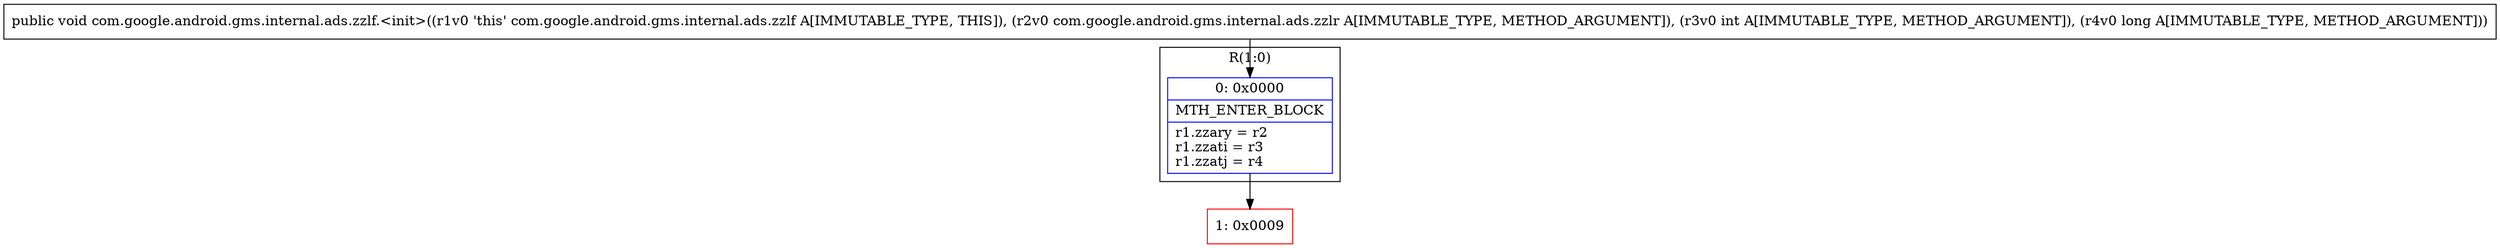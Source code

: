 digraph "CFG forcom.google.android.gms.internal.ads.zzlf.\<init\>(Lcom\/google\/android\/gms\/internal\/ads\/zzlr;IJ)V" {
subgraph cluster_Region_1712375632 {
label = "R(1:0)";
node [shape=record,color=blue];
Node_0 [shape=record,label="{0\:\ 0x0000|MTH_ENTER_BLOCK\l|r1.zzary = r2\lr1.zzati = r3\lr1.zzatj = r4\l}"];
}
Node_1 [shape=record,color=red,label="{1\:\ 0x0009}"];
MethodNode[shape=record,label="{public void com.google.android.gms.internal.ads.zzlf.\<init\>((r1v0 'this' com.google.android.gms.internal.ads.zzlf A[IMMUTABLE_TYPE, THIS]), (r2v0 com.google.android.gms.internal.ads.zzlr A[IMMUTABLE_TYPE, METHOD_ARGUMENT]), (r3v0 int A[IMMUTABLE_TYPE, METHOD_ARGUMENT]), (r4v0 long A[IMMUTABLE_TYPE, METHOD_ARGUMENT])) }"];
MethodNode -> Node_0;
Node_0 -> Node_1;
}

